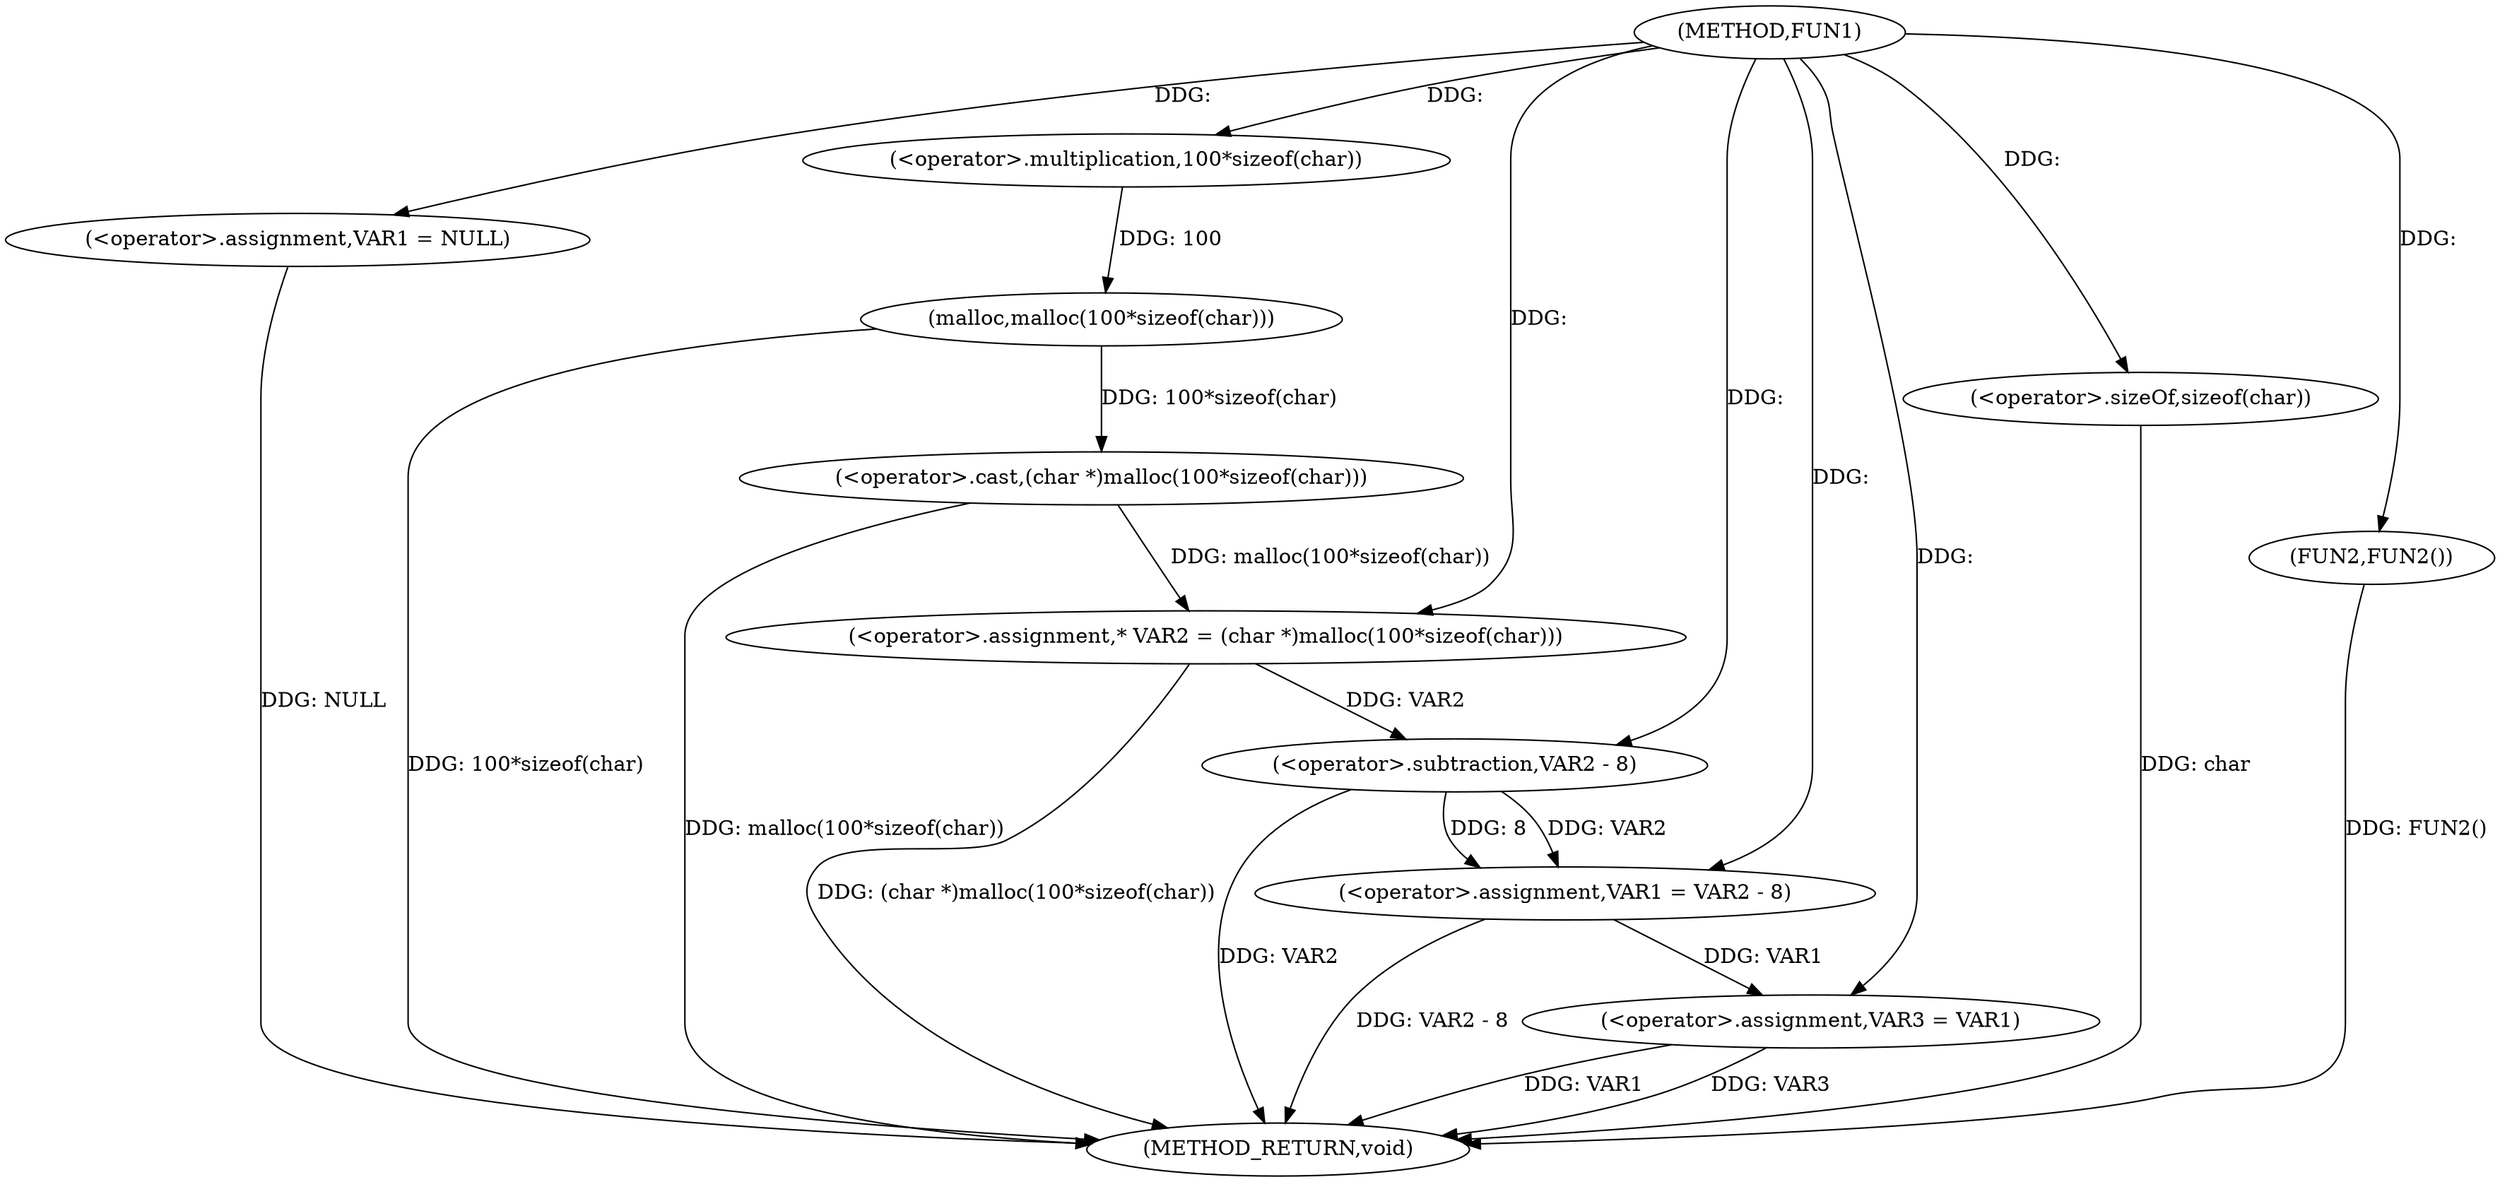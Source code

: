 digraph FUN1 {  
"1000100" [label = "(METHOD,FUN1)" ]
"1000126" [label = "(METHOD_RETURN,void)" ]
"1000103" [label = "(<operator>.assignment,VAR1 = NULL)" ]
"1000108" [label = "(<operator>.assignment,* VAR2 = (char *)malloc(100*sizeof(char)))" ]
"1000110" [label = "(<operator>.cast,(char *)malloc(100*sizeof(char)))" ]
"1000112" [label = "(malloc,malloc(100*sizeof(char)))" ]
"1000113" [label = "(<operator>.multiplication,100*sizeof(char))" ]
"1000115" [label = "(<operator>.sizeOf,sizeof(char))" ]
"1000117" [label = "(<operator>.assignment,VAR1 = VAR2 - 8)" ]
"1000119" [label = "(<operator>.subtraction,VAR2 - 8)" ]
"1000122" [label = "(<operator>.assignment,VAR3 = VAR1)" ]
"1000125" [label = "(FUN2,FUN2())" ]
  "1000125" -> "1000126"  [ label = "DDG: FUN2()"] 
  "1000103" -> "1000126"  [ label = "DDG: NULL"] 
  "1000122" -> "1000126"  [ label = "DDG: VAR3"] 
  "1000110" -> "1000126"  [ label = "DDG: malloc(100*sizeof(char))"] 
  "1000117" -> "1000126"  [ label = "DDG: VAR2 - 8"] 
  "1000115" -> "1000126"  [ label = "DDG: char"] 
  "1000122" -> "1000126"  [ label = "DDG: VAR1"] 
  "1000112" -> "1000126"  [ label = "DDG: 100*sizeof(char)"] 
  "1000108" -> "1000126"  [ label = "DDG: (char *)malloc(100*sizeof(char))"] 
  "1000119" -> "1000126"  [ label = "DDG: VAR2"] 
  "1000100" -> "1000103"  [ label = "DDG: "] 
  "1000110" -> "1000108"  [ label = "DDG: malloc(100*sizeof(char))"] 
  "1000100" -> "1000108"  [ label = "DDG: "] 
  "1000112" -> "1000110"  [ label = "DDG: 100*sizeof(char)"] 
  "1000113" -> "1000112"  [ label = "DDG: 100"] 
  "1000100" -> "1000113"  [ label = "DDG: "] 
  "1000100" -> "1000115"  [ label = "DDG: "] 
  "1000119" -> "1000117"  [ label = "DDG: VAR2"] 
  "1000119" -> "1000117"  [ label = "DDG: 8"] 
  "1000100" -> "1000117"  [ label = "DDG: "] 
  "1000108" -> "1000119"  [ label = "DDG: VAR2"] 
  "1000100" -> "1000119"  [ label = "DDG: "] 
  "1000117" -> "1000122"  [ label = "DDG: VAR1"] 
  "1000100" -> "1000122"  [ label = "DDG: "] 
  "1000100" -> "1000125"  [ label = "DDG: "] 
}
